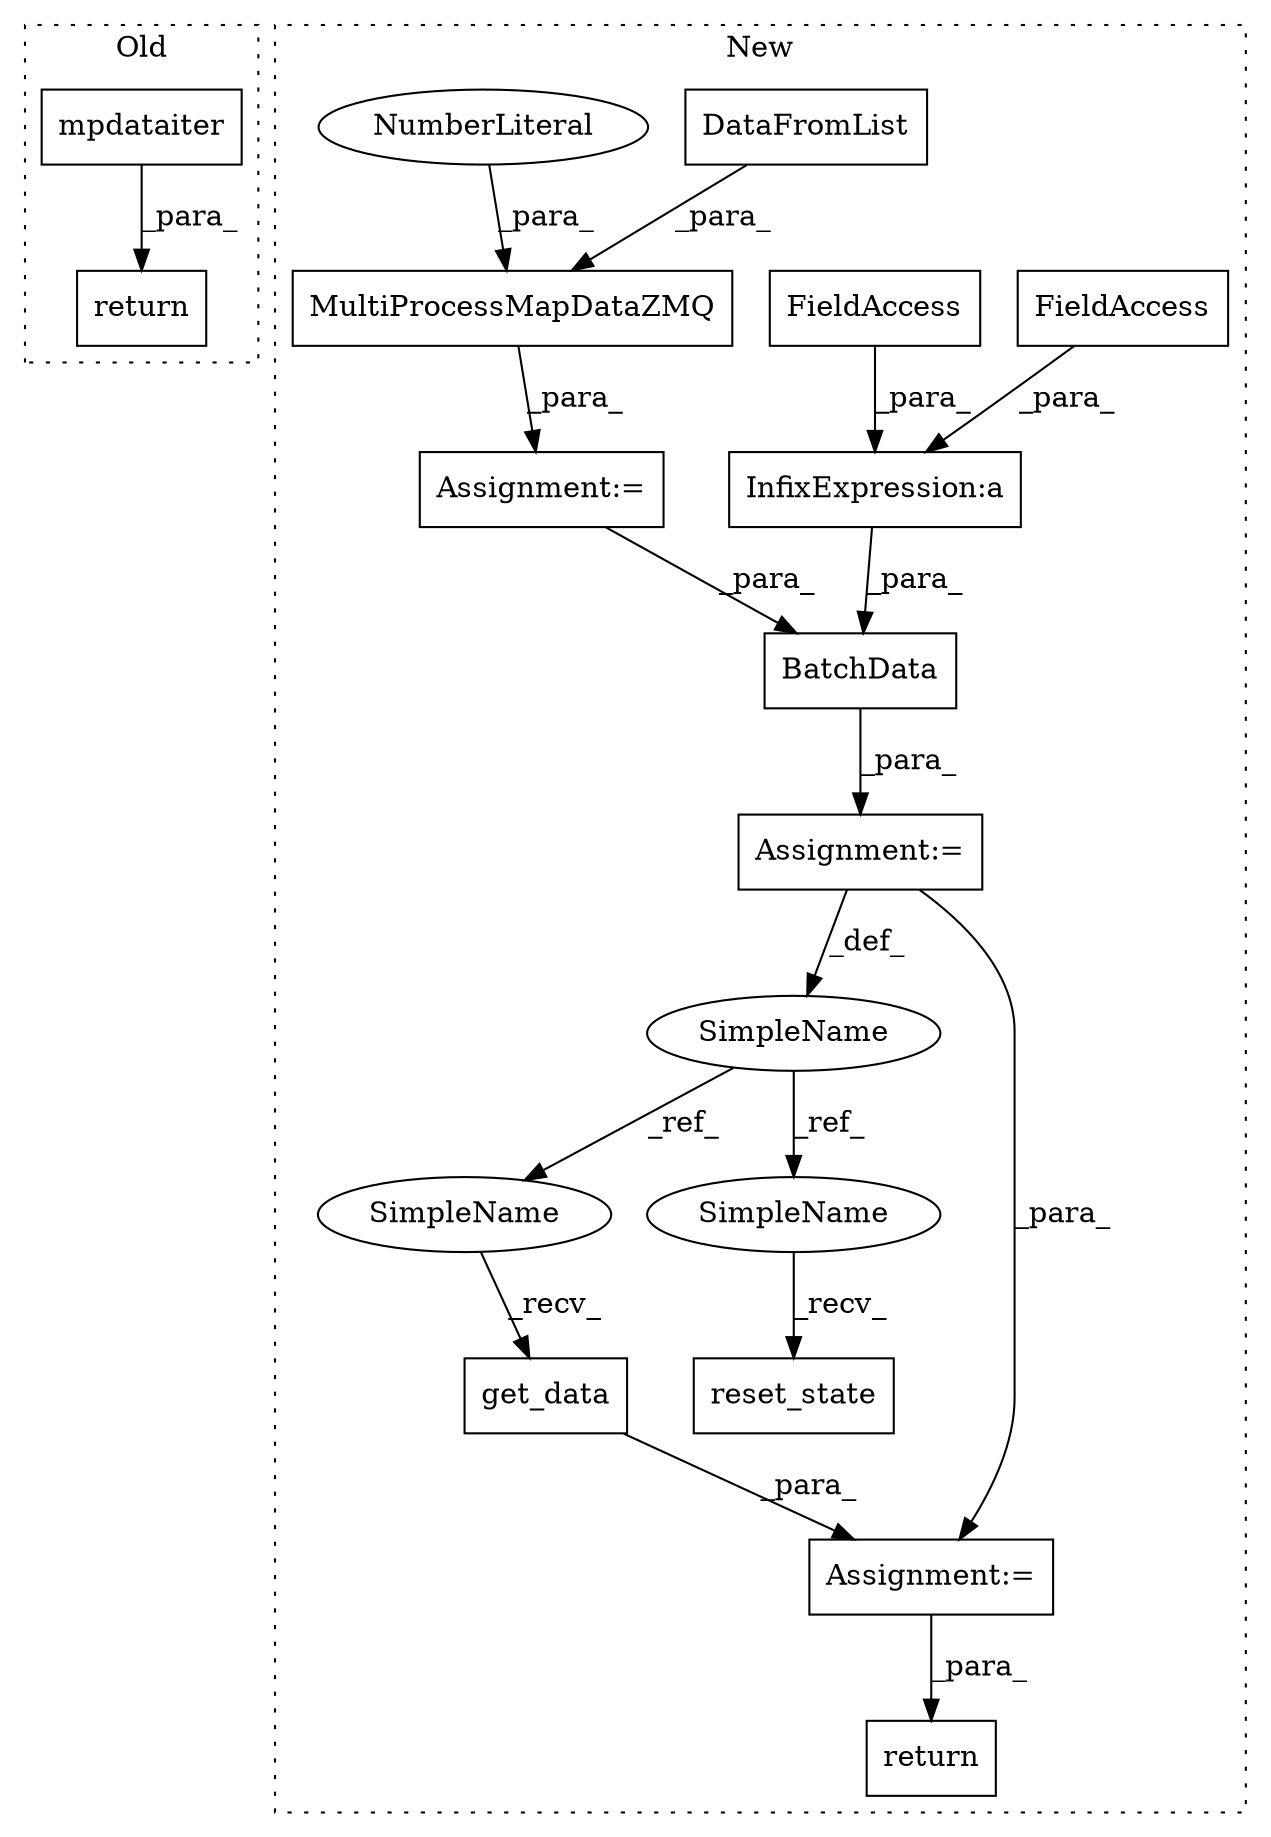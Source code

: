 digraph G {
subgraph cluster0 {
1 [label="return" a="41" s="5618" l="7" shape="box"];
7 [label="mpdataiter" a="32" s="5625" l="12" shape="box"];
label = "Old";
style="dotted";
}
subgraph cluster1 {
2 [label="BatchData" a="32" s="5257,5297" l="10,1" shape="box"];
3 [label="DataFromList" a="32" s="5204,5227" l="13,1" shape="box"];
4 [label="InfixExpression:a" a="27" s="5284" l="3" shape="box"];
5 [label="FieldAccess" a="22" s="5270" l="14" shape="box"];
6 [label="FieldAccess" a="22" s="5287" l="10" shape="box"];
8 [label="get_data" a="32" s="5342" l="10" shape="box"];
9 [label="SimpleName" a="42" s="5254" l="2" shape="ellipse"];
10 [label="reset_state" a="32" s="5309" l="13" shape="box"];
11 [label="MultiProcessMapDataZMQ" a="32" s="5181,5245" l="23,1" shape="box"];
12 [label="NumberLiteral" a="34" s="5229" l="2" shape="ellipse"];
13 [label="Assignment:=" a="7" s="5256" l="1" shape="box"];
14 [label="Assignment:=" a="7" s="5338" l="1" shape="box"];
15 [label="Assignment:=" a="7" s="5180" l="1" shape="box"];
16 [label="return" a="41" s="5360" l="7" shape="box"];
17 [label="SimpleName" a="42" s="5339" l="2" shape="ellipse"];
18 [label="SimpleName" a="42" s="5306" l="2" shape="ellipse"];
label = "New";
style="dotted";
}
2 -> 13 [label="_para_"];
3 -> 11 [label="_para_"];
4 -> 2 [label="_para_"];
5 -> 4 [label="_para_"];
6 -> 4 [label="_para_"];
7 -> 1 [label="_para_"];
8 -> 14 [label="_para_"];
9 -> 18 [label="_ref_"];
9 -> 17 [label="_ref_"];
11 -> 15 [label="_para_"];
12 -> 11 [label="_para_"];
13 -> 9 [label="_def_"];
13 -> 14 [label="_para_"];
14 -> 16 [label="_para_"];
15 -> 2 [label="_para_"];
17 -> 8 [label="_recv_"];
18 -> 10 [label="_recv_"];
}